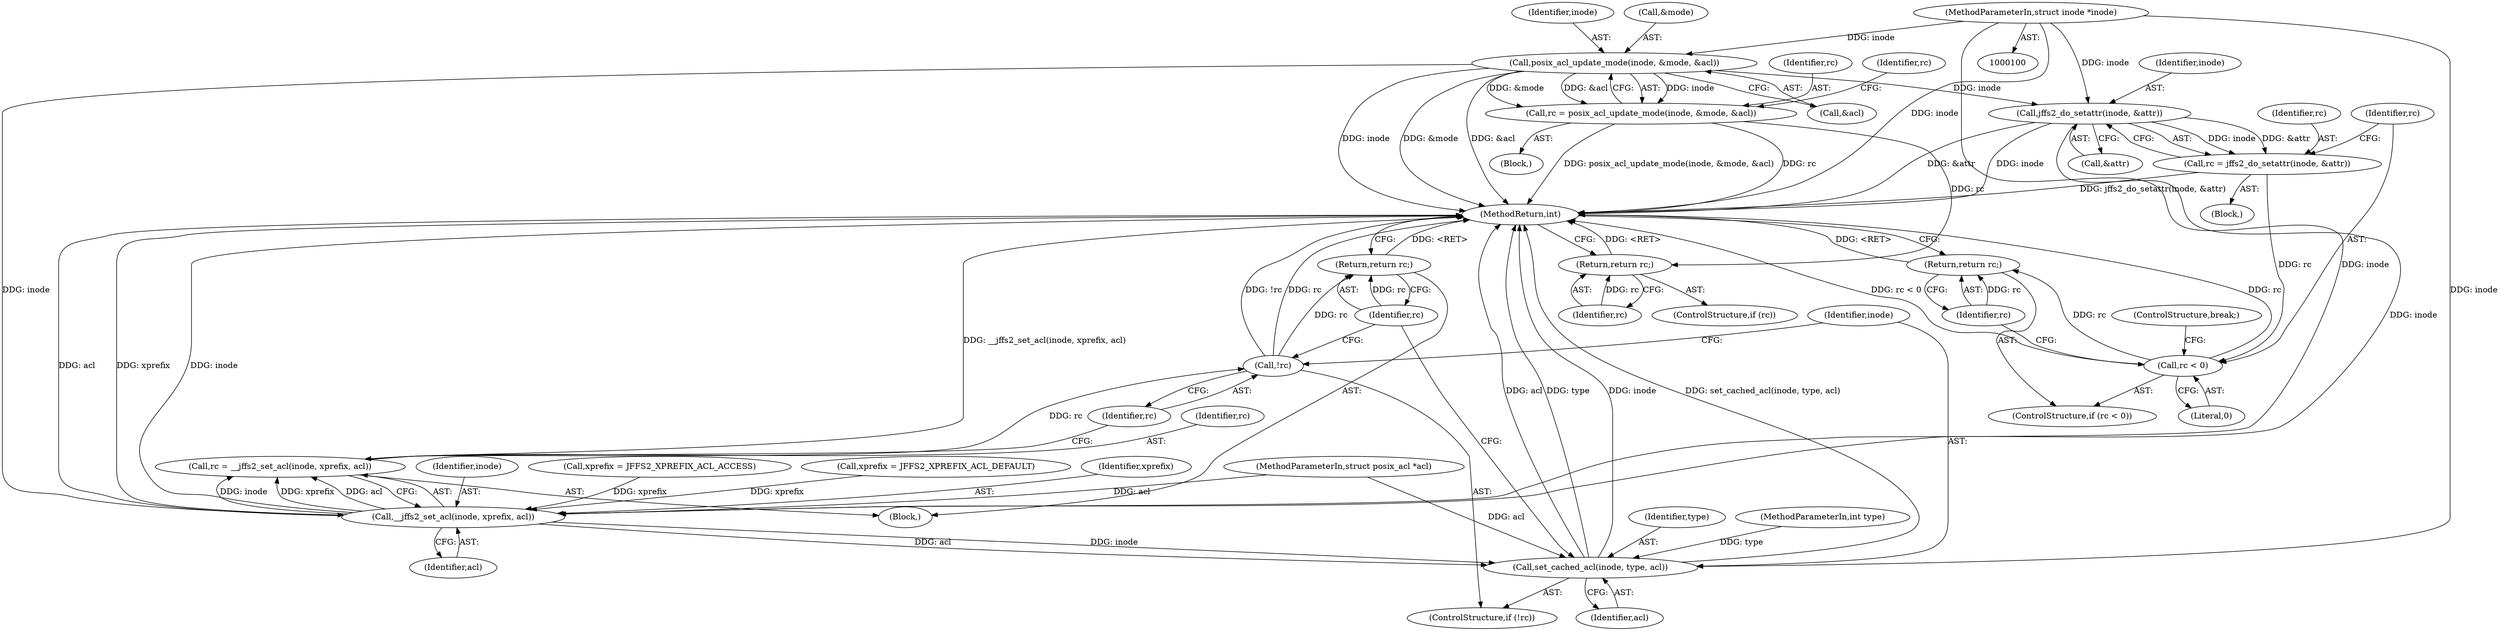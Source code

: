 digraph "0_linux_073931017b49d9458aa351605b43a7e34598caef_7@API" {
"1000120" [label="(Call,posix_acl_update_mode(inode, &mode, &acl))"];
"1000101" [label="(MethodParameterIn,struct inode *inode)"];
"1000118" [label="(Call,rc = posix_acl_update_mode(inode, &mode, &acl))"];
"1000128" [label="(Return,return rc;)"];
"1000157" [label="(Call,jffs2_do_setattr(inode, &attr))"];
"1000155" [label="(Call,rc = jffs2_do_setattr(inode, &attr))"];
"1000162" [label="(Call,rc < 0)"];
"1000165" [label="(Return,return rc;)"];
"1000191" [label="(Call,__jffs2_set_acl(inode, xprefix, acl))"];
"1000189" [label="(Call,rc = __jffs2_set_acl(inode, xprefix, acl))"];
"1000196" [label="(Call,!rc)"];
"1000202" [label="(Return,return rc;)"];
"1000198" [label="(Call,set_cached_acl(inode, type, acl))"];
"1000157" [label="(Call,jffs2_do_setattr(inode, &attr))"];
"1000195" [label="(ControlStructure,if (!rc))"];
"1000101" [label="(MethodParameterIn,struct inode *inode)"];
"1000162" [label="(Call,rc < 0)"];
"1000119" [label="(Identifier,rc)"];
"1000200" [label="(Identifier,type)"];
"1000156" [label="(Identifier,rc)"];
"1000103" [label="(MethodParameterIn,int type)"];
"1000163" [label="(Identifier,rc)"];
"1000155" [label="(Call,rc = jffs2_do_setattr(inode, &attr))"];
"1000118" [label="(Call,rc = posix_acl_update_mode(inode, &mode, &acl))"];
"1000136" [label="(Block,)"];
"1000203" [label="(Identifier,rc)"];
"1000161" [label="(ControlStructure,if (rc < 0))"];
"1000129" [label="(Identifier,rc)"];
"1000192" [label="(Identifier,inode)"];
"1000164" [label="(Literal,0)"];
"1000111" [label="(Call,xprefix = JFFS2_XPREFIX_ACL_ACCESS)"];
"1000169" [label="(Call,xprefix = JFFS2_XPREFIX_ACL_DEFAULT)"];
"1000165" [label="(Return,return rc;)"];
"1000198" [label="(Call,set_cached_acl(inode, type, acl))"];
"1000202" [label="(Return,return rc;)"];
"1000197" [label="(Identifier,rc)"];
"1000122" [label="(Call,&mode)"];
"1000193" [label="(Identifier,xprefix)"];
"1000128" [label="(Return,return rc;)"];
"1000189" [label="(Call,rc = __jffs2_set_acl(inode, xprefix, acl))"];
"1000104" [label="(Block,)"];
"1000126" [label="(ControlStructure,if (rc))"];
"1000196" [label="(Call,!rc)"];
"1000199" [label="(Identifier,inode)"];
"1000102" [label="(MethodParameterIn,struct posix_acl *acl)"];
"1000201" [label="(Identifier,acl)"];
"1000158" [label="(Identifier,inode)"];
"1000116" [label="(Block,)"];
"1000120" [label="(Call,posix_acl_update_mode(inode, &mode, &acl))"];
"1000167" [label="(ControlStructure,break;)"];
"1000204" [label="(MethodReturn,int)"];
"1000127" [label="(Identifier,rc)"];
"1000191" [label="(Call,__jffs2_set_acl(inode, xprefix, acl))"];
"1000159" [label="(Call,&attr)"];
"1000166" [label="(Identifier,rc)"];
"1000121" [label="(Identifier,inode)"];
"1000194" [label="(Identifier,acl)"];
"1000190" [label="(Identifier,rc)"];
"1000124" [label="(Call,&acl)"];
"1000120" -> "1000118"  [label="AST: "];
"1000120" -> "1000124"  [label="CFG: "];
"1000121" -> "1000120"  [label="AST: "];
"1000122" -> "1000120"  [label="AST: "];
"1000124" -> "1000120"  [label="AST: "];
"1000118" -> "1000120"  [label="CFG: "];
"1000120" -> "1000204"  [label="DDG: inode"];
"1000120" -> "1000204"  [label="DDG: &mode"];
"1000120" -> "1000204"  [label="DDG: &acl"];
"1000120" -> "1000118"  [label="DDG: inode"];
"1000120" -> "1000118"  [label="DDG: &mode"];
"1000120" -> "1000118"  [label="DDG: &acl"];
"1000101" -> "1000120"  [label="DDG: inode"];
"1000120" -> "1000157"  [label="DDG: inode"];
"1000120" -> "1000191"  [label="DDG: inode"];
"1000101" -> "1000100"  [label="AST: "];
"1000101" -> "1000204"  [label="DDG: inode"];
"1000101" -> "1000157"  [label="DDG: inode"];
"1000101" -> "1000191"  [label="DDG: inode"];
"1000101" -> "1000198"  [label="DDG: inode"];
"1000118" -> "1000116"  [label="AST: "];
"1000119" -> "1000118"  [label="AST: "];
"1000127" -> "1000118"  [label="CFG: "];
"1000118" -> "1000204"  [label="DDG: rc"];
"1000118" -> "1000204"  [label="DDG: posix_acl_update_mode(inode, &mode, &acl)"];
"1000118" -> "1000128"  [label="DDG: rc"];
"1000128" -> "1000126"  [label="AST: "];
"1000128" -> "1000129"  [label="CFG: "];
"1000129" -> "1000128"  [label="AST: "];
"1000204" -> "1000128"  [label="CFG: "];
"1000128" -> "1000204"  [label="DDG: <RET>"];
"1000129" -> "1000128"  [label="DDG: rc"];
"1000157" -> "1000155"  [label="AST: "];
"1000157" -> "1000159"  [label="CFG: "];
"1000158" -> "1000157"  [label="AST: "];
"1000159" -> "1000157"  [label="AST: "];
"1000155" -> "1000157"  [label="CFG: "];
"1000157" -> "1000204"  [label="DDG: &attr"];
"1000157" -> "1000204"  [label="DDG: inode"];
"1000157" -> "1000155"  [label="DDG: inode"];
"1000157" -> "1000155"  [label="DDG: &attr"];
"1000157" -> "1000191"  [label="DDG: inode"];
"1000155" -> "1000136"  [label="AST: "];
"1000156" -> "1000155"  [label="AST: "];
"1000163" -> "1000155"  [label="CFG: "];
"1000155" -> "1000204"  [label="DDG: jffs2_do_setattr(inode, &attr)"];
"1000155" -> "1000162"  [label="DDG: rc"];
"1000162" -> "1000161"  [label="AST: "];
"1000162" -> "1000164"  [label="CFG: "];
"1000163" -> "1000162"  [label="AST: "];
"1000164" -> "1000162"  [label="AST: "];
"1000166" -> "1000162"  [label="CFG: "];
"1000167" -> "1000162"  [label="CFG: "];
"1000162" -> "1000204"  [label="DDG: rc"];
"1000162" -> "1000204"  [label="DDG: rc < 0"];
"1000162" -> "1000165"  [label="DDG: rc"];
"1000165" -> "1000161"  [label="AST: "];
"1000165" -> "1000166"  [label="CFG: "];
"1000166" -> "1000165"  [label="AST: "];
"1000204" -> "1000165"  [label="CFG: "];
"1000165" -> "1000204"  [label="DDG: <RET>"];
"1000166" -> "1000165"  [label="DDG: rc"];
"1000191" -> "1000189"  [label="AST: "];
"1000191" -> "1000194"  [label="CFG: "];
"1000192" -> "1000191"  [label="AST: "];
"1000193" -> "1000191"  [label="AST: "];
"1000194" -> "1000191"  [label="AST: "];
"1000189" -> "1000191"  [label="CFG: "];
"1000191" -> "1000204"  [label="DDG: acl"];
"1000191" -> "1000204"  [label="DDG: xprefix"];
"1000191" -> "1000204"  [label="DDG: inode"];
"1000191" -> "1000189"  [label="DDG: inode"];
"1000191" -> "1000189"  [label="DDG: xprefix"];
"1000191" -> "1000189"  [label="DDG: acl"];
"1000111" -> "1000191"  [label="DDG: xprefix"];
"1000169" -> "1000191"  [label="DDG: xprefix"];
"1000102" -> "1000191"  [label="DDG: acl"];
"1000191" -> "1000198"  [label="DDG: inode"];
"1000191" -> "1000198"  [label="DDG: acl"];
"1000189" -> "1000104"  [label="AST: "];
"1000190" -> "1000189"  [label="AST: "];
"1000197" -> "1000189"  [label="CFG: "];
"1000189" -> "1000204"  [label="DDG: __jffs2_set_acl(inode, xprefix, acl)"];
"1000189" -> "1000196"  [label="DDG: rc"];
"1000196" -> "1000195"  [label="AST: "];
"1000196" -> "1000197"  [label="CFG: "];
"1000197" -> "1000196"  [label="AST: "];
"1000199" -> "1000196"  [label="CFG: "];
"1000203" -> "1000196"  [label="CFG: "];
"1000196" -> "1000204"  [label="DDG: rc"];
"1000196" -> "1000204"  [label="DDG: !rc"];
"1000196" -> "1000202"  [label="DDG: rc"];
"1000202" -> "1000104"  [label="AST: "];
"1000202" -> "1000203"  [label="CFG: "];
"1000203" -> "1000202"  [label="AST: "];
"1000204" -> "1000202"  [label="CFG: "];
"1000202" -> "1000204"  [label="DDG: <RET>"];
"1000203" -> "1000202"  [label="DDG: rc"];
"1000198" -> "1000195"  [label="AST: "];
"1000198" -> "1000201"  [label="CFG: "];
"1000199" -> "1000198"  [label="AST: "];
"1000200" -> "1000198"  [label="AST: "];
"1000201" -> "1000198"  [label="AST: "];
"1000203" -> "1000198"  [label="CFG: "];
"1000198" -> "1000204"  [label="DDG: acl"];
"1000198" -> "1000204"  [label="DDG: type"];
"1000198" -> "1000204"  [label="DDG: inode"];
"1000198" -> "1000204"  [label="DDG: set_cached_acl(inode, type, acl)"];
"1000103" -> "1000198"  [label="DDG: type"];
"1000102" -> "1000198"  [label="DDG: acl"];
}

